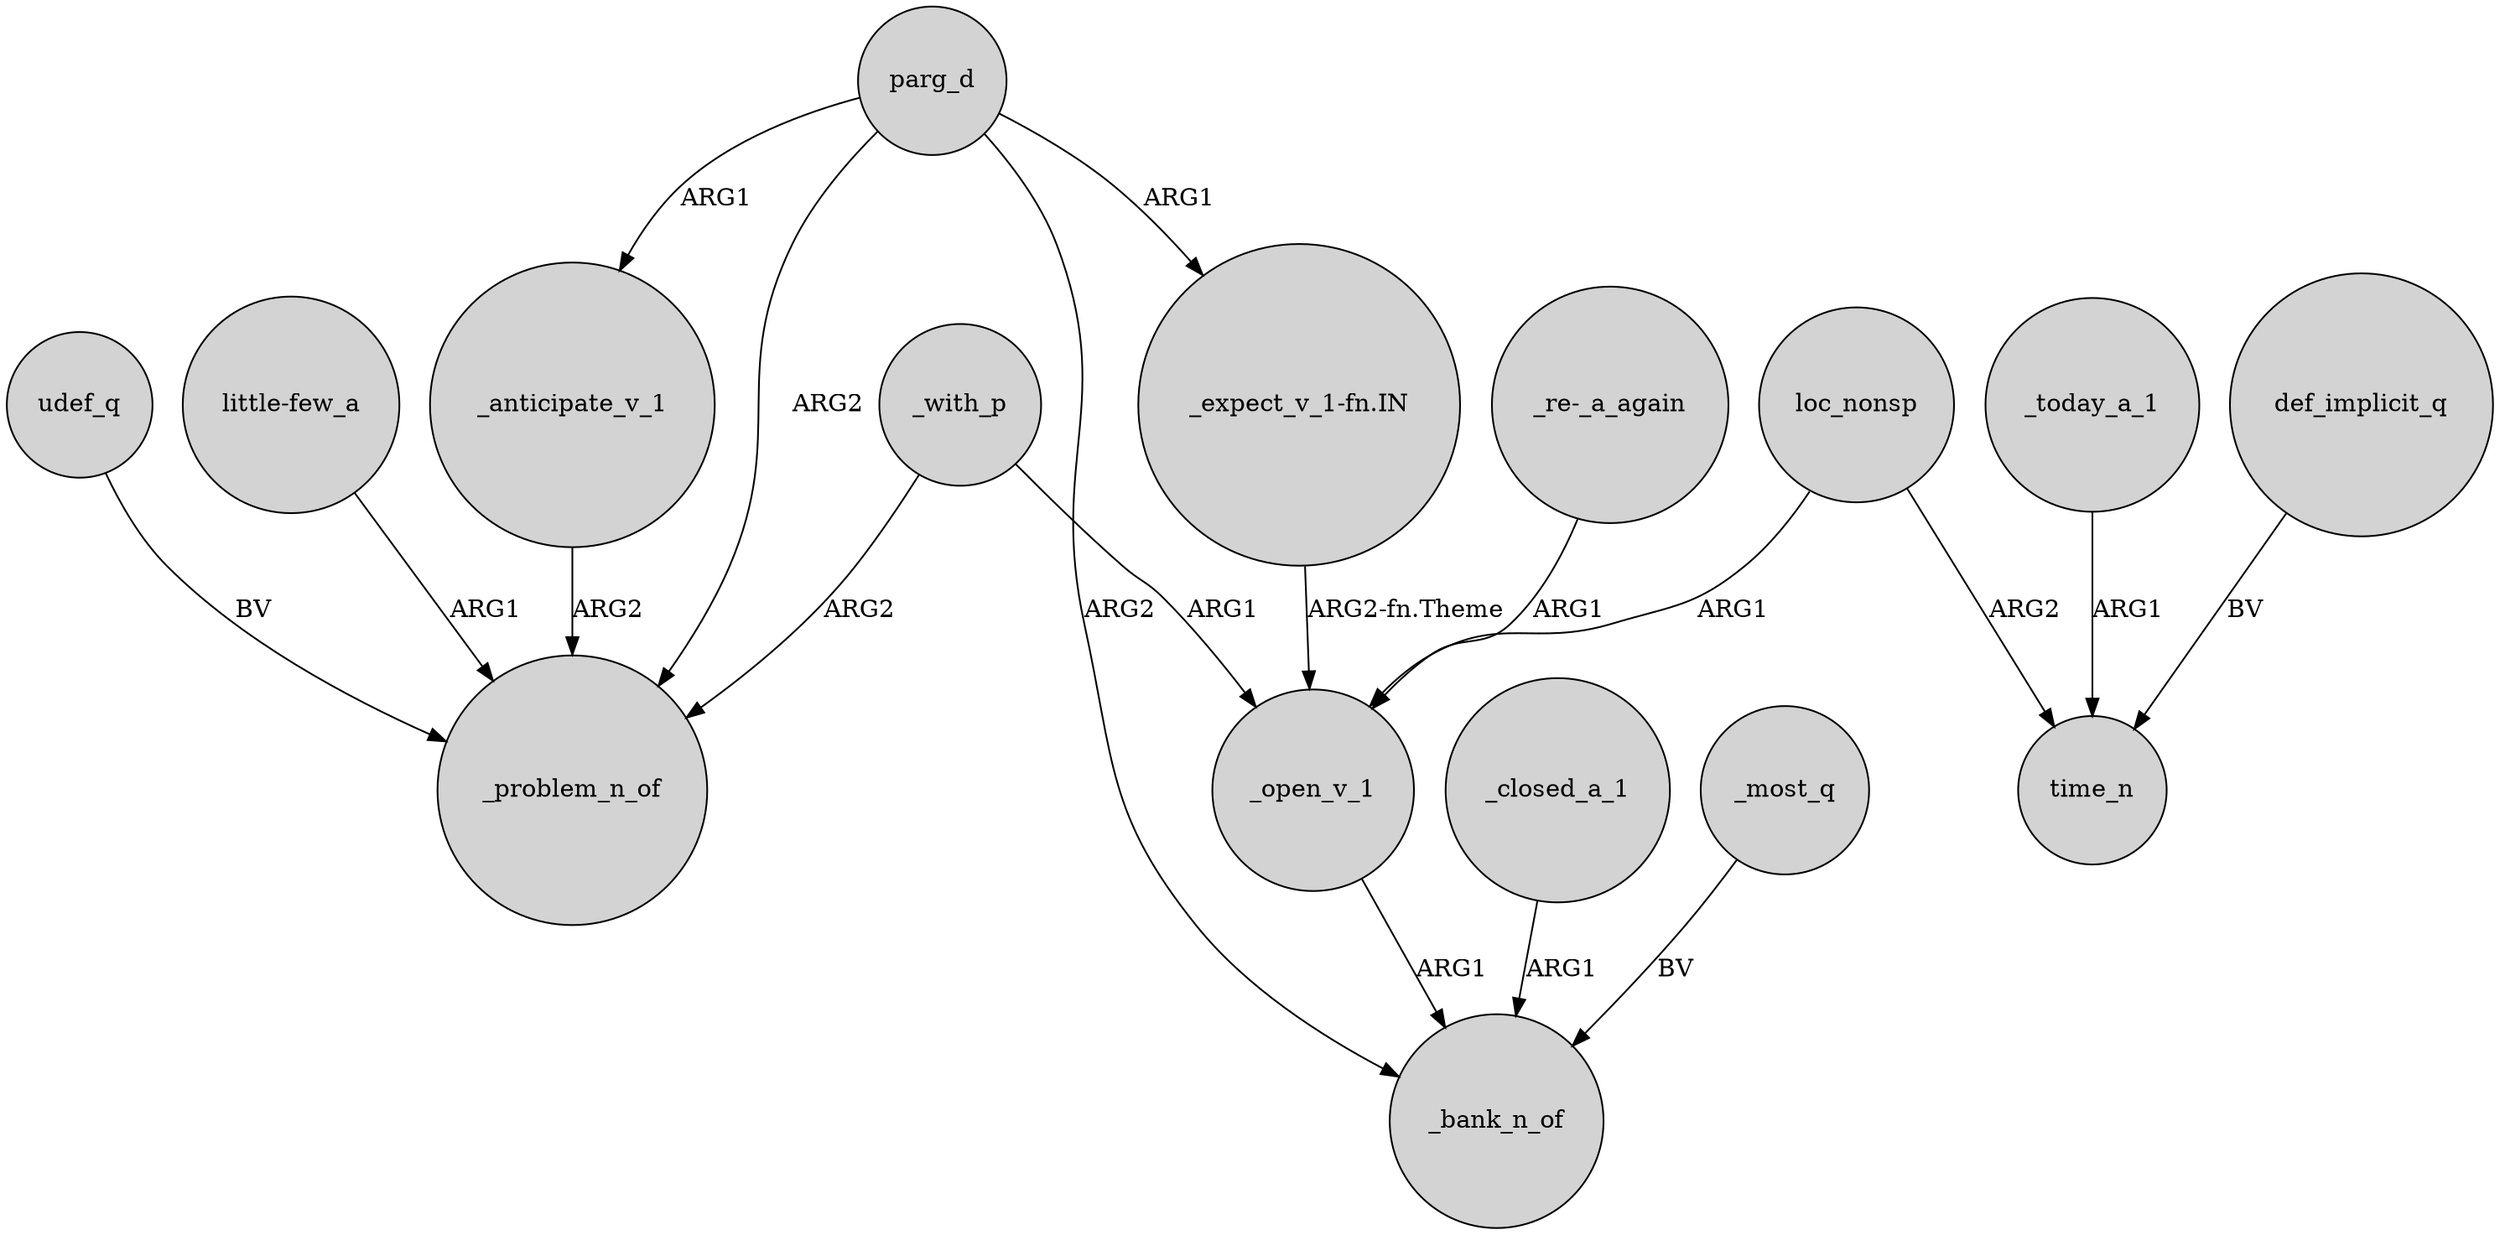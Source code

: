digraph {
	node [shape=circle style=filled]
	_with_p -> _open_v_1 [label=ARG1]
	_today_a_1 -> time_n [label=ARG1]
	udef_q -> _problem_n_of [label=BV]
	_with_p -> _problem_n_of [label=ARG2]
	"little-few_a" -> _problem_n_of [label=ARG1]
	parg_d -> _anticipate_v_1 [label=ARG1]
	"_re-_a_again" -> _open_v_1 [label=ARG1]
	parg_d -> "_expect_v_1-fn.IN" [label=ARG1]
	parg_d -> _problem_n_of [label=ARG2]
	_anticipate_v_1 -> _problem_n_of [label=ARG2]
	loc_nonsp -> time_n [label=ARG2]
	"_expect_v_1-fn.IN" -> _open_v_1 [label="ARG2-fn.Theme"]
	parg_d -> _bank_n_of [label=ARG2]
	_closed_a_1 -> _bank_n_of [label=ARG1]
	def_implicit_q -> time_n [label=BV]
	_open_v_1 -> _bank_n_of [label=ARG1]
	loc_nonsp -> _open_v_1 [label=ARG1]
	_most_q -> _bank_n_of [label=BV]
}
